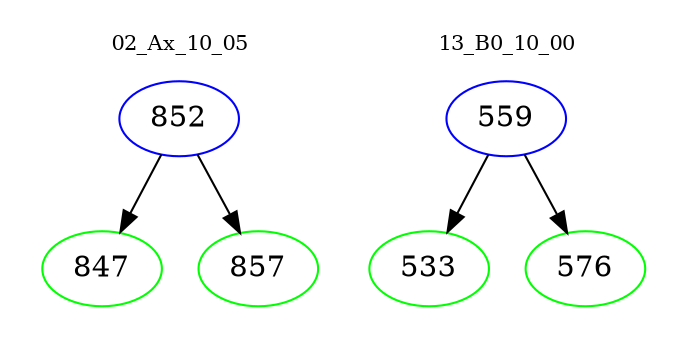 digraph{
subgraph cluster_0 {
color = white
label = "02_Ax_10_05";
fontsize=10;
T0_852 [label="852", color="blue"]
T0_852 -> T0_847 [color="black"]
T0_847 [label="847", color="green"]
T0_852 -> T0_857 [color="black"]
T0_857 [label="857", color="green"]
}
subgraph cluster_1 {
color = white
label = "13_B0_10_00";
fontsize=10;
T1_559 [label="559", color="blue"]
T1_559 -> T1_533 [color="black"]
T1_533 [label="533", color="green"]
T1_559 -> T1_576 [color="black"]
T1_576 [label="576", color="green"]
}
}
